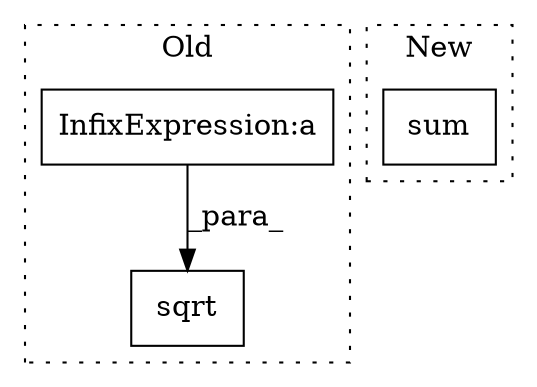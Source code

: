 digraph G {
subgraph cluster0 {
1 [label="sqrt" a="32" s="2431,2456" l="5,1" shape="box"];
3 [label="InfixExpression:a" a="27" s="2448" l="3" shape="box"];
label = "Old";
style="dotted";
}
subgraph cluster1 {
2 [label="sum" a="32" s="2442,2448" l="4,1" shape="box"];
label = "New";
style="dotted";
}
3 -> 1 [label="_para_"];
}